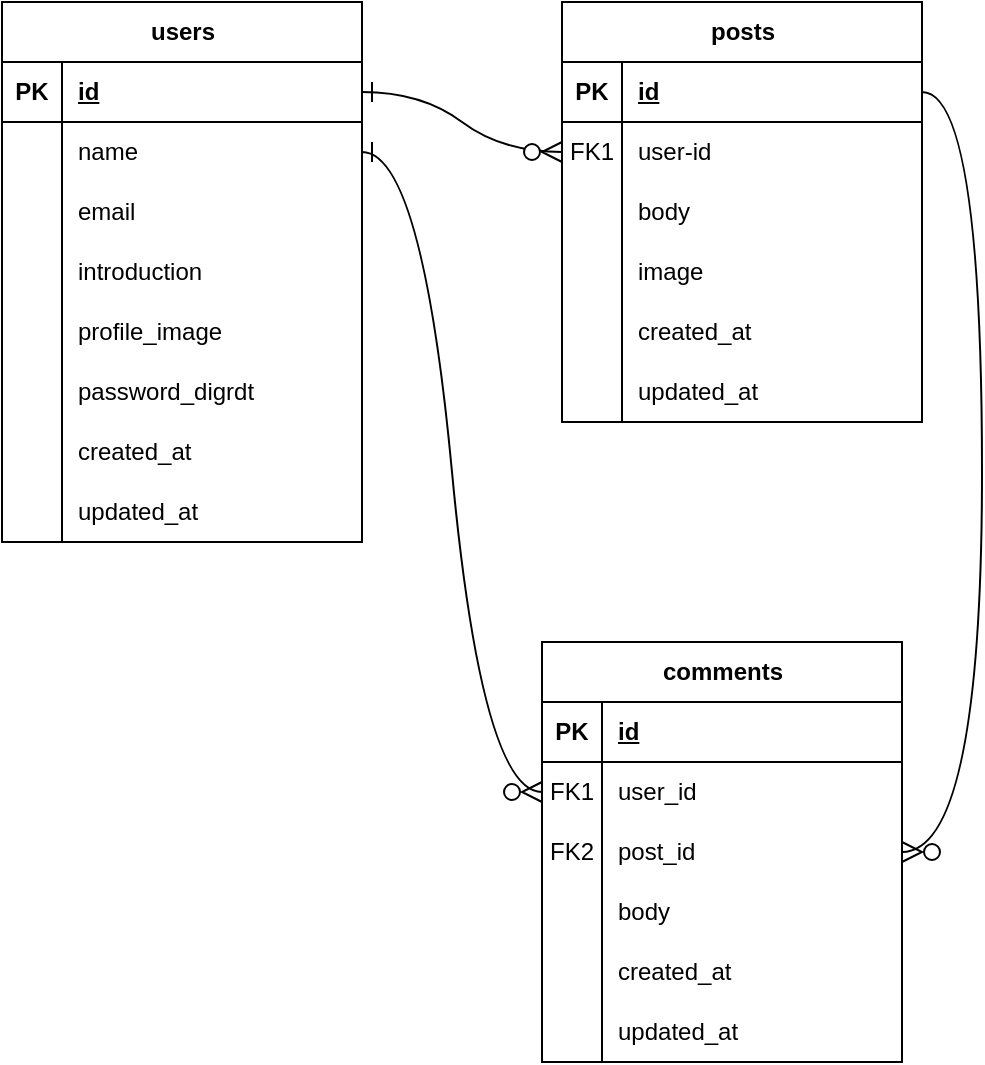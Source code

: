 <mxfile version="24.4.0" type="github">
  <diagram id="R2lEEEUBdFMjLlhIrx00" name="Page-1">
    <mxGraphModel dx="632" dy="1208" grid="1" gridSize="10" guides="1" tooltips="1" connect="1" arrows="1" fold="1" page="1" pageScale="1" pageWidth="850" pageHeight="1100" math="0" shadow="0" extFonts="Permanent Marker^https://fonts.googleapis.com/css?family=Permanent+Marker">
      <root>
        <mxCell id="0" />
        <mxCell id="1" parent="0" />
        <mxCell id="S3EdU3G7pd7LYwGHKAjt-137" value="users" style="shape=table;startSize=30;container=1;collapsible=1;childLayout=tableLayout;fixedRows=1;rowLines=0;fontStyle=1;align=center;resizeLast=1;html=1;" vertex="1" parent="1">
          <mxGeometry x="10" y="40" width="180" height="270" as="geometry" />
        </mxCell>
        <mxCell id="S3EdU3G7pd7LYwGHKAjt-138" value="" style="shape=tableRow;horizontal=0;startSize=0;swimlaneHead=0;swimlaneBody=0;fillColor=none;collapsible=0;dropTarget=0;points=[[0,0.5],[1,0.5]];portConstraint=eastwest;top=0;left=0;right=0;bottom=1;" vertex="1" parent="S3EdU3G7pd7LYwGHKAjt-137">
          <mxGeometry y="30" width="180" height="30" as="geometry" />
        </mxCell>
        <mxCell id="S3EdU3G7pd7LYwGHKAjt-139" value="PK" style="shape=partialRectangle;connectable=0;fillColor=none;top=0;left=0;bottom=0;right=0;fontStyle=1;overflow=hidden;whiteSpace=wrap;html=1;" vertex="1" parent="S3EdU3G7pd7LYwGHKAjt-138">
          <mxGeometry width="30" height="30" as="geometry">
            <mxRectangle width="30" height="30" as="alternateBounds" />
          </mxGeometry>
        </mxCell>
        <mxCell id="S3EdU3G7pd7LYwGHKAjt-140" value="id" style="shape=partialRectangle;connectable=0;fillColor=none;top=0;left=0;bottom=0;right=0;align=left;spacingLeft=6;fontStyle=5;overflow=hidden;whiteSpace=wrap;html=1;" vertex="1" parent="S3EdU3G7pd7LYwGHKAjt-138">
          <mxGeometry x="30" width="150" height="30" as="geometry">
            <mxRectangle width="150" height="30" as="alternateBounds" />
          </mxGeometry>
        </mxCell>
        <mxCell id="S3EdU3G7pd7LYwGHKAjt-141" value="" style="shape=tableRow;horizontal=0;startSize=0;swimlaneHead=0;swimlaneBody=0;fillColor=none;collapsible=0;dropTarget=0;points=[[0,0.5],[1,0.5]];portConstraint=eastwest;top=0;left=0;right=0;bottom=0;" vertex="1" parent="S3EdU3G7pd7LYwGHKAjt-137">
          <mxGeometry y="60" width="180" height="30" as="geometry" />
        </mxCell>
        <mxCell id="S3EdU3G7pd7LYwGHKAjt-142" value="" style="shape=partialRectangle;connectable=0;fillColor=none;top=0;left=0;bottom=0;right=0;editable=1;overflow=hidden;whiteSpace=wrap;html=1;" vertex="1" parent="S3EdU3G7pd7LYwGHKAjt-141">
          <mxGeometry width="30" height="30" as="geometry">
            <mxRectangle width="30" height="30" as="alternateBounds" />
          </mxGeometry>
        </mxCell>
        <mxCell id="S3EdU3G7pd7LYwGHKAjt-143" value="name" style="shape=partialRectangle;connectable=0;fillColor=none;top=0;left=0;bottom=0;right=0;align=left;spacingLeft=6;overflow=hidden;whiteSpace=wrap;html=1;" vertex="1" parent="S3EdU3G7pd7LYwGHKAjt-141">
          <mxGeometry x="30" width="150" height="30" as="geometry">
            <mxRectangle width="150" height="30" as="alternateBounds" />
          </mxGeometry>
        </mxCell>
        <mxCell id="S3EdU3G7pd7LYwGHKAjt-144" value="" style="shape=tableRow;horizontal=0;startSize=0;swimlaneHead=0;swimlaneBody=0;fillColor=none;collapsible=0;dropTarget=0;points=[[0,0.5],[1,0.5]];portConstraint=eastwest;top=0;left=0;right=0;bottom=0;" vertex="1" parent="S3EdU3G7pd7LYwGHKAjt-137">
          <mxGeometry y="90" width="180" height="30" as="geometry" />
        </mxCell>
        <mxCell id="S3EdU3G7pd7LYwGHKAjt-145" value="" style="shape=partialRectangle;connectable=0;fillColor=none;top=0;left=0;bottom=0;right=0;editable=1;overflow=hidden;whiteSpace=wrap;html=1;" vertex="1" parent="S3EdU3G7pd7LYwGHKAjt-144">
          <mxGeometry width="30" height="30" as="geometry">
            <mxRectangle width="30" height="30" as="alternateBounds" />
          </mxGeometry>
        </mxCell>
        <mxCell id="S3EdU3G7pd7LYwGHKAjt-146" value="email" style="shape=partialRectangle;connectable=0;fillColor=none;top=0;left=0;bottom=0;right=0;align=left;spacingLeft=6;overflow=hidden;whiteSpace=wrap;html=1;" vertex="1" parent="S3EdU3G7pd7LYwGHKAjt-144">
          <mxGeometry x="30" width="150" height="30" as="geometry">
            <mxRectangle width="150" height="30" as="alternateBounds" />
          </mxGeometry>
        </mxCell>
        <mxCell id="S3EdU3G7pd7LYwGHKAjt-147" value="" style="shape=tableRow;horizontal=0;startSize=0;swimlaneHead=0;swimlaneBody=0;fillColor=none;collapsible=0;dropTarget=0;points=[[0,0.5],[1,0.5]];portConstraint=eastwest;top=0;left=0;right=0;bottom=0;" vertex="1" parent="S3EdU3G7pd7LYwGHKAjt-137">
          <mxGeometry y="120" width="180" height="30" as="geometry" />
        </mxCell>
        <mxCell id="S3EdU3G7pd7LYwGHKAjt-148" value="" style="shape=partialRectangle;connectable=0;fillColor=none;top=0;left=0;bottom=0;right=0;editable=1;overflow=hidden;whiteSpace=wrap;html=1;" vertex="1" parent="S3EdU3G7pd7LYwGHKAjt-147">
          <mxGeometry width="30" height="30" as="geometry">
            <mxRectangle width="30" height="30" as="alternateBounds" />
          </mxGeometry>
        </mxCell>
        <mxCell id="S3EdU3G7pd7LYwGHKAjt-149" value="introduction" style="shape=partialRectangle;connectable=0;fillColor=none;top=0;left=0;bottom=0;right=0;align=left;spacingLeft=6;overflow=hidden;whiteSpace=wrap;html=1;" vertex="1" parent="S3EdU3G7pd7LYwGHKAjt-147">
          <mxGeometry x="30" width="150" height="30" as="geometry">
            <mxRectangle width="150" height="30" as="alternateBounds" />
          </mxGeometry>
        </mxCell>
        <mxCell id="S3EdU3G7pd7LYwGHKAjt-150" value="" style="shape=tableRow;horizontal=0;startSize=0;swimlaneHead=0;swimlaneBody=0;fillColor=none;collapsible=0;dropTarget=0;points=[[0,0.5],[1,0.5]];portConstraint=eastwest;top=0;left=0;right=0;bottom=0;" vertex="1" parent="S3EdU3G7pd7LYwGHKAjt-137">
          <mxGeometry y="150" width="180" height="30" as="geometry" />
        </mxCell>
        <mxCell id="S3EdU3G7pd7LYwGHKAjt-151" value="" style="shape=partialRectangle;connectable=0;fillColor=none;top=0;left=0;bottom=0;right=0;editable=1;overflow=hidden;whiteSpace=wrap;html=1;" vertex="1" parent="S3EdU3G7pd7LYwGHKAjt-150">
          <mxGeometry width="30" height="30" as="geometry">
            <mxRectangle width="30" height="30" as="alternateBounds" />
          </mxGeometry>
        </mxCell>
        <mxCell id="S3EdU3G7pd7LYwGHKAjt-152" value="profile_image" style="shape=partialRectangle;connectable=0;fillColor=none;top=0;left=0;bottom=0;right=0;align=left;spacingLeft=6;overflow=hidden;whiteSpace=wrap;html=1;" vertex="1" parent="S3EdU3G7pd7LYwGHKAjt-150">
          <mxGeometry x="30" width="150" height="30" as="geometry">
            <mxRectangle width="150" height="30" as="alternateBounds" />
          </mxGeometry>
        </mxCell>
        <mxCell id="S3EdU3G7pd7LYwGHKAjt-153" value="" style="shape=tableRow;horizontal=0;startSize=0;swimlaneHead=0;swimlaneBody=0;fillColor=none;collapsible=0;dropTarget=0;points=[[0,0.5],[1,0.5]];portConstraint=eastwest;top=0;left=0;right=0;bottom=0;" vertex="1" parent="S3EdU3G7pd7LYwGHKAjt-137">
          <mxGeometry y="180" width="180" height="30" as="geometry" />
        </mxCell>
        <mxCell id="S3EdU3G7pd7LYwGHKAjt-154" value="" style="shape=partialRectangle;connectable=0;fillColor=none;top=0;left=0;bottom=0;right=0;editable=1;overflow=hidden;whiteSpace=wrap;html=1;" vertex="1" parent="S3EdU3G7pd7LYwGHKAjt-153">
          <mxGeometry width="30" height="30" as="geometry">
            <mxRectangle width="30" height="30" as="alternateBounds" />
          </mxGeometry>
        </mxCell>
        <mxCell id="S3EdU3G7pd7LYwGHKAjt-155" value="password_digrdt" style="shape=partialRectangle;connectable=0;fillColor=none;top=0;left=0;bottom=0;right=0;align=left;spacingLeft=6;overflow=hidden;whiteSpace=wrap;html=1;" vertex="1" parent="S3EdU3G7pd7LYwGHKAjt-153">
          <mxGeometry x="30" width="150" height="30" as="geometry">
            <mxRectangle width="150" height="30" as="alternateBounds" />
          </mxGeometry>
        </mxCell>
        <mxCell id="S3EdU3G7pd7LYwGHKAjt-241" value="" style="shape=tableRow;horizontal=0;startSize=0;swimlaneHead=0;swimlaneBody=0;fillColor=none;collapsible=0;dropTarget=0;points=[[0,0.5],[1,0.5]];portConstraint=eastwest;top=0;left=0;right=0;bottom=0;" vertex="1" parent="S3EdU3G7pd7LYwGHKAjt-137">
          <mxGeometry y="210" width="180" height="30" as="geometry" />
        </mxCell>
        <mxCell id="S3EdU3G7pd7LYwGHKAjt-242" value="" style="shape=partialRectangle;connectable=0;fillColor=none;top=0;left=0;bottom=0;right=0;editable=1;overflow=hidden;whiteSpace=wrap;html=1;" vertex="1" parent="S3EdU3G7pd7LYwGHKAjt-241">
          <mxGeometry width="30" height="30" as="geometry">
            <mxRectangle width="30" height="30" as="alternateBounds" />
          </mxGeometry>
        </mxCell>
        <mxCell id="S3EdU3G7pd7LYwGHKAjt-243" value="created_at" style="shape=partialRectangle;connectable=0;fillColor=none;top=0;left=0;bottom=0;right=0;align=left;spacingLeft=6;overflow=hidden;whiteSpace=wrap;html=1;" vertex="1" parent="S3EdU3G7pd7LYwGHKAjt-241">
          <mxGeometry x="30" width="150" height="30" as="geometry">
            <mxRectangle width="150" height="30" as="alternateBounds" />
          </mxGeometry>
        </mxCell>
        <mxCell id="S3EdU3G7pd7LYwGHKAjt-244" value="" style="shape=tableRow;horizontal=0;startSize=0;swimlaneHead=0;swimlaneBody=0;fillColor=none;collapsible=0;dropTarget=0;points=[[0,0.5],[1,0.5]];portConstraint=eastwest;top=0;left=0;right=0;bottom=0;" vertex="1" parent="S3EdU3G7pd7LYwGHKAjt-137">
          <mxGeometry y="240" width="180" height="30" as="geometry" />
        </mxCell>
        <mxCell id="S3EdU3G7pd7LYwGHKAjt-245" value="" style="shape=partialRectangle;connectable=0;fillColor=none;top=0;left=0;bottom=0;right=0;editable=1;overflow=hidden;whiteSpace=wrap;html=1;" vertex="1" parent="S3EdU3G7pd7LYwGHKAjt-244">
          <mxGeometry width="30" height="30" as="geometry">
            <mxRectangle width="30" height="30" as="alternateBounds" />
          </mxGeometry>
        </mxCell>
        <mxCell id="S3EdU3G7pd7LYwGHKAjt-246" value="updated_at" style="shape=partialRectangle;connectable=0;fillColor=none;top=0;left=0;bottom=0;right=0;align=left;spacingLeft=6;overflow=hidden;whiteSpace=wrap;html=1;" vertex="1" parent="S3EdU3G7pd7LYwGHKAjt-244">
          <mxGeometry x="30" width="150" height="30" as="geometry">
            <mxRectangle width="150" height="30" as="alternateBounds" />
          </mxGeometry>
        </mxCell>
        <mxCell id="S3EdU3G7pd7LYwGHKAjt-208" value="posts" style="shape=table;startSize=30;container=1;collapsible=1;childLayout=tableLayout;fixedRows=1;rowLines=0;fontStyle=1;align=center;resizeLast=1;html=1;" vertex="1" parent="1">
          <mxGeometry x="290" y="40" width="180" height="210" as="geometry" />
        </mxCell>
        <mxCell id="S3EdU3G7pd7LYwGHKAjt-209" value="" style="shape=tableRow;horizontal=0;startSize=0;swimlaneHead=0;swimlaneBody=0;fillColor=none;collapsible=0;dropTarget=0;points=[[0,0.5],[1,0.5]];portConstraint=eastwest;top=0;left=0;right=0;bottom=1;" vertex="1" parent="S3EdU3G7pd7LYwGHKAjt-208">
          <mxGeometry y="30" width="180" height="30" as="geometry" />
        </mxCell>
        <mxCell id="S3EdU3G7pd7LYwGHKAjt-210" value="PK" style="shape=partialRectangle;connectable=0;fillColor=none;top=0;left=0;bottom=0;right=0;fontStyle=1;overflow=hidden;whiteSpace=wrap;html=1;" vertex="1" parent="S3EdU3G7pd7LYwGHKAjt-209">
          <mxGeometry width="30" height="30" as="geometry">
            <mxRectangle width="30" height="30" as="alternateBounds" />
          </mxGeometry>
        </mxCell>
        <mxCell id="S3EdU3G7pd7LYwGHKAjt-211" value="id" style="shape=partialRectangle;connectable=0;fillColor=none;top=0;left=0;bottom=0;right=0;align=left;spacingLeft=6;fontStyle=5;overflow=hidden;whiteSpace=wrap;html=1;" vertex="1" parent="S3EdU3G7pd7LYwGHKAjt-209">
          <mxGeometry x="30" width="150" height="30" as="geometry">
            <mxRectangle width="150" height="30" as="alternateBounds" />
          </mxGeometry>
        </mxCell>
        <mxCell id="S3EdU3G7pd7LYwGHKAjt-212" value="" style="shape=tableRow;horizontal=0;startSize=0;swimlaneHead=0;swimlaneBody=0;fillColor=none;collapsible=0;dropTarget=0;points=[[0,0.5],[1,0.5]];portConstraint=eastwest;top=0;left=0;right=0;bottom=0;" vertex="1" parent="S3EdU3G7pd7LYwGHKAjt-208">
          <mxGeometry y="60" width="180" height="30" as="geometry" />
        </mxCell>
        <mxCell id="S3EdU3G7pd7LYwGHKAjt-213" value="FK1" style="shape=partialRectangle;connectable=0;fillColor=none;top=0;left=0;bottom=0;right=0;editable=1;overflow=hidden;whiteSpace=wrap;html=1;" vertex="1" parent="S3EdU3G7pd7LYwGHKAjt-212">
          <mxGeometry width="30" height="30" as="geometry">
            <mxRectangle width="30" height="30" as="alternateBounds" />
          </mxGeometry>
        </mxCell>
        <mxCell id="S3EdU3G7pd7LYwGHKAjt-214" value="user-id" style="shape=partialRectangle;connectable=0;fillColor=none;top=0;left=0;bottom=0;right=0;align=left;spacingLeft=6;overflow=hidden;whiteSpace=wrap;html=1;" vertex="1" parent="S3EdU3G7pd7LYwGHKAjt-212">
          <mxGeometry x="30" width="150" height="30" as="geometry">
            <mxRectangle width="150" height="30" as="alternateBounds" />
          </mxGeometry>
        </mxCell>
        <mxCell id="S3EdU3G7pd7LYwGHKAjt-215" value="" style="shape=tableRow;horizontal=0;startSize=0;swimlaneHead=0;swimlaneBody=0;fillColor=none;collapsible=0;dropTarget=0;points=[[0,0.5],[1,0.5]];portConstraint=eastwest;top=0;left=0;right=0;bottom=0;" vertex="1" parent="S3EdU3G7pd7LYwGHKAjt-208">
          <mxGeometry y="90" width="180" height="30" as="geometry" />
        </mxCell>
        <mxCell id="S3EdU3G7pd7LYwGHKAjt-216" value="" style="shape=partialRectangle;connectable=0;fillColor=none;top=0;left=0;bottom=0;right=0;editable=1;overflow=hidden;whiteSpace=wrap;html=1;" vertex="1" parent="S3EdU3G7pd7LYwGHKAjt-215">
          <mxGeometry width="30" height="30" as="geometry">
            <mxRectangle width="30" height="30" as="alternateBounds" />
          </mxGeometry>
        </mxCell>
        <mxCell id="S3EdU3G7pd7LYwGHKAjt-217" value="body" style="shape=partialRectangle;connectable=0;fillColor=none;top=0;left=0;bottom=0;right=0;align=left;spacingLeft=6;overflow=hidden;whiteSpace=wrap;html=1;" vertex="1" parent="S3EdU3G7pd7LYwGHKAjt-215">
          <mxGeometry x="30" width="150" height="30" as="geometry">
            <mxRectangle width="150" height="30" as="alternateBounds" />
          </mxGeometry>
        </mxCell>
        <mxCell id="S3EdU3G7pd7LYwGHKAjt-218" value="" style="shape=tableRow;horizontal=0;startSize=0;swimlaneHead=0;swimlaneBody=0;fillColor=none;collapsible=0;dropTarget=0;points=[[0,0.5],[1,0.5]];portConstraint=eastwest;top=0;left=0;right=0;bottom=0;" vertex="1" parent="S3EdU3G7pd7LYwGHKAjt-208">
          <mxGeometry y="120" width="180" height="30" as="geometry" />
        </mxCell>
        <mxCell id="S3EdU3G7pd7LYwGHKAjt-219" value="" style="shape=partialRectangle;connectable=0;fillColor=none;top=0;left=0;bottom=0;right=0;editable=1;overflow=hidden;whiteSpace=wrap;html=1;" vertex="1" parent="S3EdU3G7pd7LYwGHKAjt-218">
          <mxGeometry width="30" height="30" as="geometry">
            <mxRectangle width="30" height="30" as="alternateBounds" />
          </mxGeometry>
        </mxCell>
        <mxCell id="S3EdU3G7pd7LYwGHKAjt-220" value="image" style="shape=partialRectangle;connectable=0;fillColor=none;top=0;left=0;bottom=0;right=0;align=left;spacingLeft=6;overflow=hidden;whiteSpace=wrap;html=1;" vertex="1" parent="S3EdU3G7pd7LYwGHKAjt-218">
          <mxGeometry x="30" width="150" height="30" as="geometry">
            <mxRectangle width="150" height="30" as="alternateBounds" />
          </mxGeometry>
        </mxCell>
        <mxCell id="S3EdU3G7pd7LYwGHKAjt-247" value="" style="shape=tableRow;horizontal=0;startSize=0;swimlaneHead=0;swimlaneBody=0;fillColor=none;collapsible=0;dropTarget=0;points=[[0,0.5],[1,0.5]];portConstraint=eastwest;top=0;left=0;right=0;bottom=0;" vertex="1" parent="S3EdU3G7pd7LYwGHKAjt-208">
          <mxGeometry y="150" width="180" height="30" as="geometry" />
        </mxCell>
        <mxCell id="S3EdU3G7pd7LYwGHKAjt-248" value="" style="shape=partialRectangle;connectable=0;fillColor=none;top=0;left=0;bottom=0;right=0;editable=1;overflow=hidden;whiteSpace=wrap;html=1;" vertex="1" parent="S3EdU3G7pd7LYwGHKAjt-247">
          <mxGeometry width="30" height="30" as="geometry">
            <mxRectangle width="30" height="30" as="alternateBounds" />
          </mxGeometry>
        </mxCell>
        <mxCell id="S3EdU3G7pd7LYwGHKAjt-249" value="created_at" style="shape=partialRectangle;connectable=0;fillColor=none;top=0;left=0;bottom=0;right=0;align=left;spacingLeft=6;overflow=hidden;whiteSpace=wrap;html=1;" vertex="1" parent="S3EdU3G7pd7LYwGHKAjt-247">
          <mxGeometry x="30" width="150" height="30" as="geometry">
            <mxRectangle width="150" height="30" as="alternateBounds" />
          </mxGeometry>
        </mxCell>
        <mxCell id="S3EdU3G7pd7LYwGHKAjt-250" value="" style="shape=tableRow;horizontal=0;startSize=0;swimlaneHead=0;swimlaneBody=0;fillColor=none;collapsible=0;dropTarget=0;points=[[0,0.5],[1,0.5]];portConstraint=eastwest;top=0;left=0;right=0;bottom=0;" vertex="1" parent="S3EdU3G7pd7LYwGHKAjt-208">
          <mxGeometry y="180" width="180" height="30" as="geometry" />
        </mxCell>
        <mxCell id="S3EdU3G7pd7LYwGHKAjt-251" value="" style="shape=partialRectangle;connectable=0;fillColor=none;top=0;left=0;bottom=0;right=0;editable=1;overflow=hidden;whiteSpace=wrap;html=1;" vertex="1" parent="S3EdU3G7pd7LYwGHKAjt-250">
          <mxGeometry width="30" height="30" as="geometry">
            <mxRectangle width="30" height="30" as="alternateBounds" />
          </mxGeometry>
        </mxCell>
        <mxCell id="S3EdU3G7pd7LYwGHKAjt-252" value="updated_at" style="shape=partialRectangle;connectable=0;fillColor=none;top=0;left=0;bottom=0;right=0;align=left;spacingLeft=6;overflow=hidden;whiteSpace=wrap;html=1;" vertex="1" parent="S3EdU3G7pd7LYwGHKAjt-250">
          <mxGeometry x="30" width="150" height="30" as="geometry">
            <mxRectangle width="150" height="30" as="alternateBounds" />
          </mxGeometry>
        </mxCell>
        <mxCell id="S3EdU3G7pd7LYwGHKAjt-253" value="" style="edgeStyle=entityRelationEdgeStyle;fontSize=12;html=1;endArrow=ERzeroToMany;endFill=1;rounded=0;startSize=8;endSize=8;curved=1;startArrow=ERone;startFill=0;" edge="1" parent="1" source="S3EdU3G7pd7LYwGHKAjt-138" target="S3EdU3G7pd7LYwGHKAjt-212">
          <mxGeometry width="100" height="100" relative="1" as="geometry">
            <mxPoint x="410" y="540" as="sourcePoint" />
            <mxPoint x="510" y="440" as="targetPoint" />
          </mxGeometry>
        </mxCell>
        <mxCell id="S3EdU3G7pd7LYwGHKAjt-256" value="comments" style="shape=table;startSize=30;container=1;collapsible=1;childLayout=tableLayout;fixedRows=1;rowLines=0;fontStyle=1;align=center;resizeLast=1;html=1;" vertex="1" parent="1">
          <mxGeometry x="280" y="360" width="180" height="210" as="geometry" />
        </mxCell>
        <mxCell id="S3EdU3G7pd7LYwGHKAjt-257" value="" style="shape=tableRow;horizontal=0;startSize=0;swimlaneHead=0;swimlaneBody=0;fillColor=none;collapsible=0;dropTarget=0;points=[[0,0.5],[1,0.5]];portConstraint=eastwest;top=0;left=0;right=0;bottom=1;" vertex="1" parent="S3EdU3G7pd7LYwGHKAjt-256">
          <mxGeometry y="30" width="180" height="30" as="geometry" />
        </mxCell>
        <mxCell id="S3EdU3G7pd7LYwGHKAjt-258" value="PK" style="shape=partialRectangle;connectable=0;fillColor=none;top=0;left=0;bottom=0;right=0;fontStyle=1;overflow=hidden;whiteSpace=wrap;html=1;" vertex="1" parent="S3EdU3G7pd7LYwGHKAjt-257">
          <mxGeometry width="30" height="30" as="geometry">
            <mxRectangle width="30" height="30" as="alternateBounds" />
          </mxGeometry>
        </mxCell>
        <mxCell id="S3EdU3G7pd7LYwGHKAjt-259" value="id" style="shape=partialRectangle;connectable=0;fillColor=none;top=0;left=0;bottom=0;right=0;align=left;spacingLeft=6;fontStyle=5;overflow=hidden;whiteSpace=wrap;html=1;" vertex="1" parent="S3EdU3G7pd7LYwGHKAjt-257">
          <mxGeometry x="30" width="150" height="30" as="geometry">
            <mxRectangle width="150" height="30" as="alternateBounds" />
          </mxGeometry>
        </mxCell>
        <mxCell id="S3EdU3G7pd7LYwGHKAjt-260" value="" style="shape=tableRow;horizontal=0;startSize=0;swimlaneHead=0;swimlaneBody=0;fillColor=none;collapsible=0;dropTarget=0;points=[[0,0.5],[1,0.5]];portConstraint=eastwest;top=0;left=0;right=0;bottom=0;" vertex="1" parent="S3EdU3G7pd7LYwGHKAjt-256">
          <mxGeometry y="60" width="180" height="30" as="geometry" />
        </mxCell>
        <mxCell id="S3EdU3G7pd7LYwGHKAjt-261" value="FK1" style="shape=partialRectangle;connectable=0;fillColor=none;top=0;left=0;bottom=0;right=0;editable=1;overflow=hidden;whiteSpace=wrap;html=1;" vertex="1" parent="S3EdU3G7pd7LYwGHKAjt-260">
          <mxGeometry width="30" height="30" as="geometry">
            <mxRectangle width="30" height="30" as="alternateBounds" />
          </mxGeometry>
        </mxCell>
        <mxCell id="S3EdU3G7pd7LYwGHKAjt-262" value="user_id" style="shape=partialRectangle;connectable=0;fillColor=none;top=0;left=0;bottom=0;right=0;align=left;spacingLeft=6;overflow=hidden;whiteSpace=wrap;html=1;" vertex="1" parent="S3EdU3G7pd7LYwGHKAjt-260">
          <mxGeometry x="30" width="150" height="30" as="geometry">
            <mxRectangle width="150" height="30" as="alternateBounds" />
          </mxGeometry>
        </mxCell>
        <mxCell id="S3EdU3G7pd7LYwGHKAjt-263" value="" style="shape=tableRow;horizontal=0;startSize=0;swimlaneHead=0;swimlaneBody=0;fillColor=none;collapsible=0;dropTarget=0;points=[[0,0.5],[1,0.5]];portConstraint=eastwest;top=0;left=0;right=0;bottom=0;" vertex="1" parent="S3EdU3G7pd7LYwGHKAjt-256">
          <mxGeometry y="90" width="180" height="30" as="geometry" />
        </mxCell>
        <mxCell id="S3EdU3G7pd7LYwGHKAjt-264" value="FK2" style="shape=partialRectangle;connectable=0;fillColor=none;top=0;left=0;bottom=0;right=0;editable=1;overflow=hidden;whiteSpace=wrap;html=1;" vertex="1" parent="S3EdU3G7pd7LYwGHKAjt-263">
          <mxGeometry width="30" height="30" as="geometry">
            <mxRectangle width="30" height="30" as="alternateBounds" />
          </mxGeometry>
        </mxCell>
        <mxCell id="S3EdU3G7pd7LYwGHKAjt-265" value="post_id" style="shape=partialRectangle;connectable=0;fillColor=none;top=0;left=0;bottom=0;right=0;align=left;spacingLeft=6;overflow=hidden;whiteSpace=wrap;html=1;" vertex="1" parent="S3EdU3G7pd7LYwGHKAjt-263">
          <mxGeometry x="30" width="150" height="30" as="geometry">
            <mxRectangle width="150" height="30" as="alternateBounds" />
          </mxGeometry>
        </mxCell>
        <mxCell id="S3EdU3G7pd7LYwGHKAjt-266" value="" style="shape=tableRow;horizontal=0;startSize=0;swimlaneHead=0;swimlaneBody=0;fillColor=none;collapsible=0;dropTarget=0;points=[[0,0.5],[1,0.5]];portConstraint=eastwest;top=0;left=0;right=0;bottom=0;" vertex="1" parent="S3EdU3G7pd7LYwGHKAjt-256">
          <mxGeometry y="120" width="180" height="30" as="geometry" />
        </mxCell>
        <mxCell id="S3EdU3G7pd7LYwGHKAjt-267" value="" style="shape=partialRectangle;connectable=0;fillColor=none;top=0;left=0;bottom=0;right=0;editable=1;overflow=hidden;whiteSpace=wrap;html=1;" vertex="1" parent="S3EdU3G7pd7LYwGHKAjt-266">
          <mxGeometry width="30" height="30" as="geometry">
            <mxRectangle width="30" height="30" as="alternateBounds" />
          </mxGeometry>
        </mxCell>
        <mxCell id="S3EdU3G7pd7LYwGHKAjt-268" value="body" style="shape=partialRectangle;connectable=0;fillColor=none;top=0;left=0;bottom=0;right=0;align=left;spacingLeft=6;overflow=hidden;whiteSpace=wrap;html=1;" vertex="1" parent="S3EdU3G7pd7LYwGHKAjt-266">
          <mxGeometry x="30" width="150" height="30" as="geometry">
            <mxRectangle width="150" height="30" as="alternateBounds" />
          </mxGeometry>
        </mxCell>
        <mxCell id="S3EdU3G7pd7LYwGHKAjt-269" value="" style="shape=tableRow;horizontal=0;startSize=0;swimlaneHead=0;swimlaneBody=0;fillColor=none;collapsible=0;dropTarget=0;points=[[0,0.5],[1,0.5]];portConstraint=eastwest;top=0;left=0;right=0;bottom=0;" vertex="1" parent="S3EdU3G7pd7LYwGHKAjt-256">
          <mxGeometry y="150" width="180" height="30" as="geometry" />
        </mxCell>
        <mxCell id="S3EdU3G7pd7LYwGHKAjt-270" value="" style="shape=partialRectangle;connectable=0;fillColor=none;top=0;left=0;bottom=0;right=0;editable=1;overflow=hidden;whiteSpace=wrap;html=1;" vertex="1" parent="S3EdU3G7pd7LYwGHKAjt-269">
          <mxGeometry width="30" height="30" as="geometry">
            <mxRectangle width="30" height="30" as="alternateBounds" />
          </mxGeometry>
        </mxCell>
        <mxCell id="S3EdU3G7pd7LYwGHKAjt-271" value="created_at" style="shape=partialRectangle;connectable=0;fillColor=none;top=0;left=0;bottom=0;right=0;align=left;spacingLeft=6;overflow=hidden;whiteSpace=wrap;html=1;" vertex="1" parent="S3EdU3G7pd7LYwGHKAjt-269">
          <mxGeometry x="30" width="150" height="30" as="geometry">
            <mxRectangle width="150" height="30" as="alternateBounds" />
          </mxGeometry>
        </mxCell>
        <mxCell id="S3EdU3G7pd7LYwGHKAjt-272" value="" style="shape=tableRow;horizontal=0;startSize=0;swimlaneHead=0;swimlaneBody=0;fillColor=none;collapsible=0;dropTarget=0;points=[[0,0.5],[1,0.5]];portConstraint=eastwest;top=0;left=0;right=0;bottom=0;" vertex="1" parent="S3EdU3G7pd7LYwGHKAjt-256">
          <mxGeometry y="180" width="180" height="30" as="geometry" />
        </mxCell>
        <mxCell id="S3EdU3G7pd7LYwGHKAjt-273" value="" style="shape=partialRectangle;connectable=0;fillColor=none;top=0;left=0;bottom=0;right=0;editable=1;overflow=hidden;whiteSpace=wrap;html=1;" vertex="1" parent="S3EdU3G7pd7LYwGHKAjt-272">
          <mxGeometry width="30" height="30" as="geometry">
            <mxRectangle width="30" height="30" as="alternateBounds" />
          </mxGeometry>
        </mxCell>
        <mxCell id="S3EdU3G7pd7LYwGHKAjt-274" value="updated_at" style="shape=partialRectangle;connectable=0;fillColor=none;top=0;left=0;bottom=0;right=0;align=left;spacingLeft=6;overflow=hidden;whiteSpace=wrap;html=1;" vertex="1" parent="S3EdU3G7pd7LYwGHKAjt-272">
          <mxGeometry x="30" width="150" height="30" as="geometry">
            <mxRectangle width="150" height="30" as="alternateBounds" />
          </mxGeometry>
        </mxCell>
        <mxCell id="S3EdU3G7pd7LYwGHKAjt-279" value="" style="edgeStyle=entityRelationEdgeStyle;fontSize=12;html=1;endArrow=ERzeroToMany;endFill=1;rounded=0;startSize=8;endSize=8;curved=1;" edge="1" parent="1" source="S3EdU3G7pd7LYwGHKAjt-209" target="S3EdU3G7pd7LYwGHKAjt-263">
          <mxGeometry width="100" height="100" relative="1" as="geometry">
            <mxPoint x="520" y="370" as="sourcePoint" />
            <mxPoint x="620" y="270" as="targetPoint" />
            <Array as="points">
              <mxPoint x="480" y="90" />
              <mxPoint x="250" y="320" />
            </Array>
          </mxGeometry>
        </mxCell>
        <mxCell id="S3EdU3G7pd7LYwGHKAjt-282" value="" style="edgeStyle=entityRelationEdgeStyle;fontSize=12;html=1;endArrow=ERzeroToMany;endFill=1;rounded=0;startSize=8;endSize=8;curved=1;startArrow=ERone;startFill=0;" edge="1" parent="1" source="S3EdU3G7pd7LYwGHKAjt-141" target="S3EdU3G7pd7LYwGHKAjt-260">
          <mxGeometry width="100" height="100" relative="1" as="geometry">
            <mxPoint x="290" y="570" as="sourcePoint" />
            <mxPoint x="390" y="470" as="targetPoint" />
          </mxGeometry>
        </mxCell>
      </root>
    </mxGraphModel>
  </diagram>
</mxfile>
